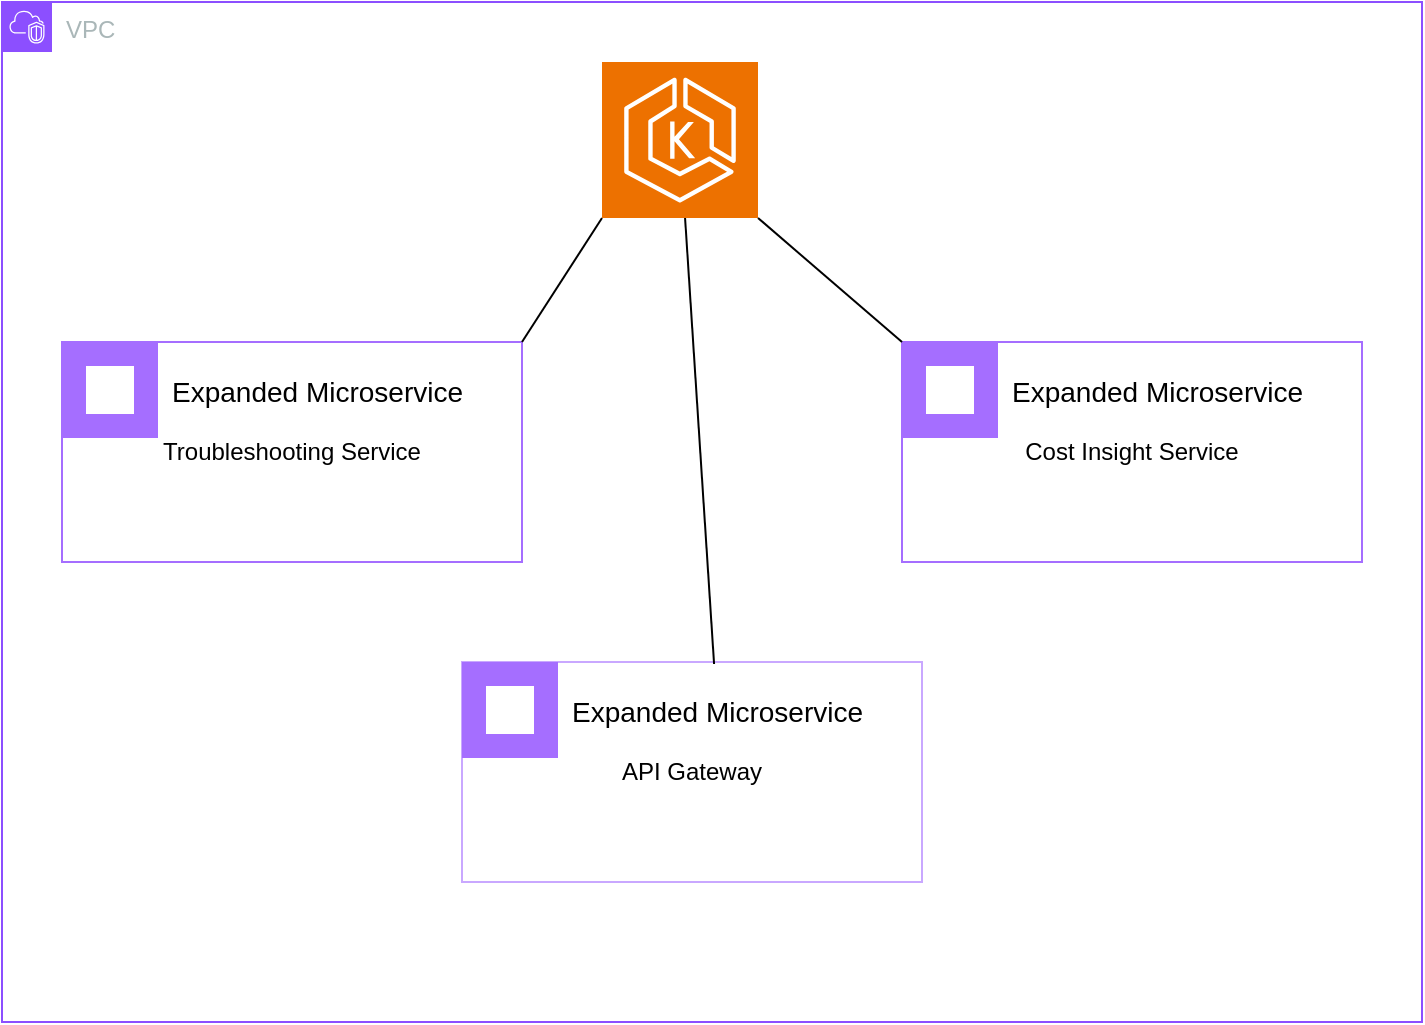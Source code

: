 <mxfile version="28.1.1">
  <diagram name="Page-1" id="nqFcutp17oMhdJVzcwGx">
    <mxGraphModel dx="1171" dy="1018" grid="1" gridSize="10" guides="1" tooltips="1" connect="1" arrows="1" fold="1" page="1" pageScale="1" pageWidth="850" pageHeight="1100" math="0" shadow="0">
      <root>
        <mxCell id="0" />
        <mxCell id="1" parent="0" />
        <mxCell id="Axl9RRjqqiV5W9XVU0st-2" value="VPC" style="points=[[0,0],[0.25,0],[0.5,0],[0.75,0],[1,0],[1,0.25],[1,0.5],[1,0.75],[1,1],[0.75,1],[0.5,1],[0.25,1],[0,1],[0,0.75],[0,0.5],[0,0.25]];outlineConnect=0;gradientColor=none;html=1;whiteSpace=wrap;fontSize=12;fontStyle=0;container=1;pointerEvents=0;collapsible=0;recursiveResize=0;shape=mxgraph.aws4.group;grIcon=mxgraph.aws4.group_vpc2;strokeColor=#8C4FFF;fillColor=none;verticalAlign=top;align=left;spacingLeft=30;fontColor=#AAB7B8;dashed=0;" vertex="1" parent="1">
          <mxGeometry x="80" y="90" width="710" height="510" as="geometry" />
        </mxCell>
        <mxCell id="Axl9RRjqqiV5W9XVU0st-4" value="" style="sketch=0;points=[[0,0,0],[0.25,0,0],[0.5,0,0],[0.75,0,0],[1,0,0],[0,1,0],[0.25,1,0],[0.5,1,0],[0.75,1,0],[1,1,0],[0,0.25,0],[0,0.5,0],[0,0.75,0],[1,0.25,0],[1,0.5,0],[1,0.75,0]];outlineConnect=0;fontColor=#232F3E;fillColor=#ED7100;strokeColor=#ffffff;dashed=0;verticalLabelPosition=bottom;verticalAlign=top;align=center;html=1;fontSize=12;fontStyle=0;aspect=fixed;shape=mxgraph.aws4.resourceIcon;resIcon=mxgraph.aws4.eks;" vertex="1" parent="Axl9RRjqqiV5W9XVU0st-2">
          <mxGeometry x="300" y="30" width="78" height="78" as="geometry" />
        </mxCell>
        <mxCell id="Axl9RRjqqiV5W9XVU0st-5" value="Troubleshooting Service" style="container=1;collapsible=0;expand=0;recursiveResize=0;html=1;whiteSpace=wrap;strokeColor=#A56EFF;fillColor=none;" vertex="1" parent="Axl9RRjqqiV5W9XVU0st-2">
          <mxGeometry x="30" y="170" width="230" height="110" as="geometry" />
        </mxCell>
        <mxCell id="Axl9RRjqqiV5W9XVU0st-6" value="Expanded Microservice" style="shape=rect;fillColor=#A56EFF;aspect=fixed;resizable=0;labelPosition=right;verticalLabelPosition=middle;align=left;verticalAlign=middle;strokeColor=none;part=1;spacingLeft=5;fontSize=14;" vertex="1" parent="Axl9RRjqqiV5W9XVU0st-5">
          <mxGeometry width="48" height="48" relative="1" as="geometry" />
        </mxCell>
        <mxCell id="Axl9RRjqqiV5W9XVU0st-7" value="" style="fillColor=#ffffff;shape=mxgraph.ibm_cloud.microservices--1;strokeColor=none;dashed=0;outlineConnect=0;html=1;labelPosition=center;verticalLabelPosition=bottom;verticalAlign=top;part=1;movable=0;resizable=0;rotatable=0;" vertex="1" parent="Axl9RRjqqiV5W9XVU0st-6">
          <mxGeometry width="24" height="24" relative="1" as="geometry">
            <mxPoint x="12" y="12" as="offset" />
          </mxGeometry>
        </mxCell>
        <mxCell id="Axl9RRjqqiV5W9XVU0st-8" value="" style="endArrow=none;html=1;rounded=0;exitX=1;exitY=0;exitDx=0;exitDy=0;entryX=0;entryY=1;entryDx=0;entryDy=0;entryPerimeter=0;" edge="1" parent="Axl9RRjqqiV5W9XVU0st-2" source="Axl9RRjqqiV5W9XVU0st-5" target="Axl9RRjqqiV5W9XVU0st-4">
          <mxGeometry width="50" height="50" relative="1" as="geometry">
            <mxPoint x="440" y="240" as="sourcePoint" />
            <mxPoint x="490" y="190" as="targetPoint" />
          </mxGeometry>
        </mxCell>
        <mxCell id="Axl9RRjqqiV5W9XVU0st-9" value="Cost Insight Service" style="container=1;collapsible=0;expand=0;recursiveResize=0;html=1;whiteSpace=wrap;strokeColor=#A56EFF;fillColor=none;rotation=0;" vertex="1" parent="Axl9RRjqqiV5W9XVU0st-2">
          <mxGeometry x="450" y="170" width="230" height="110" as="geometry" />
        </mxCell>
        <mxCell id="Axl9RRjqqiV5W9XVU0st-10" value="Expanded Microservice" style="shape=rect;fillColor=#A56EFF;aspect=fixed;resizable=0;labelPosition=right;verticalLabelPosition=middle;align=left;verticalAlign=middle;strokeColor=none;part=1;spacingLeft=5;fontSize=14;rotation=0;" vertex="1" parent="Axl9RRjqqiV5W9XVU0st-9">
          <mxGeometry width="48" height="48" relative="1" as="geometry" />
        </mxCell>
        <mxCell id="Axl9RRjqqiV5W9XVU0st-11" value="" style="fillColor=#ffffff;shape=mxgraph.ibm_cloud.microservices--1;strokeColor=none;dashed=0;outlineConnect=0;html=1;labelPosition=center;verticalLabelPosition=bottom;verticalAlign=top;part=1;movable=0;resizable=0;rotatable=0;" vertex="1" parent="Axl9RRjqqiV5W9XVU0st-10">
          <mxGeometry width="24" height="24" relative="1" as="geometry">
            <mxPoint x="12" y="12" as="offset" />
          </mxGeometry>
        </mxCell>
        <mxCell id="Axl9RRjqqiV5W9XVU0st-15" value="" style="endArrow=none;html=1;rounded=0;exitX=1;exitY=1;exitDx=0;exitDy=0;exitPerimeter=0;entryX=0;entryY=0;entryDx=0;entryDy=0;" edge="1" parent="Axl9RRjqqiV5W9XVU0st-2" source="Axl9RRjqqiV5W9XVU0st-4" target="Axl9RRjqqiV5W9XVU0st-10">
          <mxGeometry width="50" height="50" relative="1" as="geometry">
            <mxPoint x="200" y="370" as="sourcePoint" />
            <mxPoint x="250" y="320" as="targetPoint" />
          </mxGeometry>
        </mxCell>
        <mxCell id="Axl9RRjqqiV5W9XVU0st-16" value="API Gateway" style="container=1;collapsible=0;expand=0;recursiveResize=0;html=1;whiteSpace=wrap;strokeColor=#A56EFF;fillColor=none;opacity=60;" vertex="1" parent="Axl9RRjqqiV5W9XVU0st-2">
          <mxGeometry x="230" y="330" width="230" height="110" as="geometry" />
        </mxCell>
        <mxCell id="Axl9RRjqqiV5W9XVU0st-17" value="Expanded Microservice" style="shape=rect;fillColor=#A56EFF;aspect=fixed;resizable=0;labelPosition=right;verticalLabelPosition=middle;align=left;verticalAlign=middle;strokeColor=none;part=1;spacingLeft=5;fontSize=14;" vertex="1" parent="Axl9RRjqqiV5W9XVU0st-16">
          <mxGeometry width="48" height="48" relative="1" as="geometry" />
        </mxCell>
        <mxCell id="Axl9RRjqqiV5W9XVU0st-18" value="" style="fillColor=#ffffff;shape=mxgraph.ibm_cloud.microservices--1;strokeColor=none;dashed=0;outlineConnect=0;html=1;labelPosition=center;verticalLabelPosition=bottom;verticalAlign=top;part=1;movable=0;resizable=0;rotatable=0;" vertex="1" parent="Axl9RRjqqiV5W9XVU0st-17">
          <mxGeometry width="24" height="24" relative="1" as="geometry">
            <mxPoint x="12" y="12" as="offset" />
          </mxGeometry>
        </mxCell>
        <mxCell id="Axl9RRjqqiV5W9XVU0st-27" value="" style="endArrow=none;html=1;rounded=0;exitX=0.548;exitY=0.009;exitDx=0;exitDy=0;exitPerimeter=0;" edge="1" parent="Axl9RRjqqiV5W9XVU0st-2" source="Axl9RRjqqiV5W9XVU0st-16" target="Axl9RRjqqiV5W9XVU0st-4">
          <mxGeometry width="50" height="50" relative="1" as="geometry">
            <mxPoint x="200" y="370" as="sourcePoint" />
            <mxPoint x="250" y="320" as="targetPoint" />
          </mxGeometry>
        </mxCell>
      </root>
    </mxGraphModel>
  </diagram>
</mxfile>
